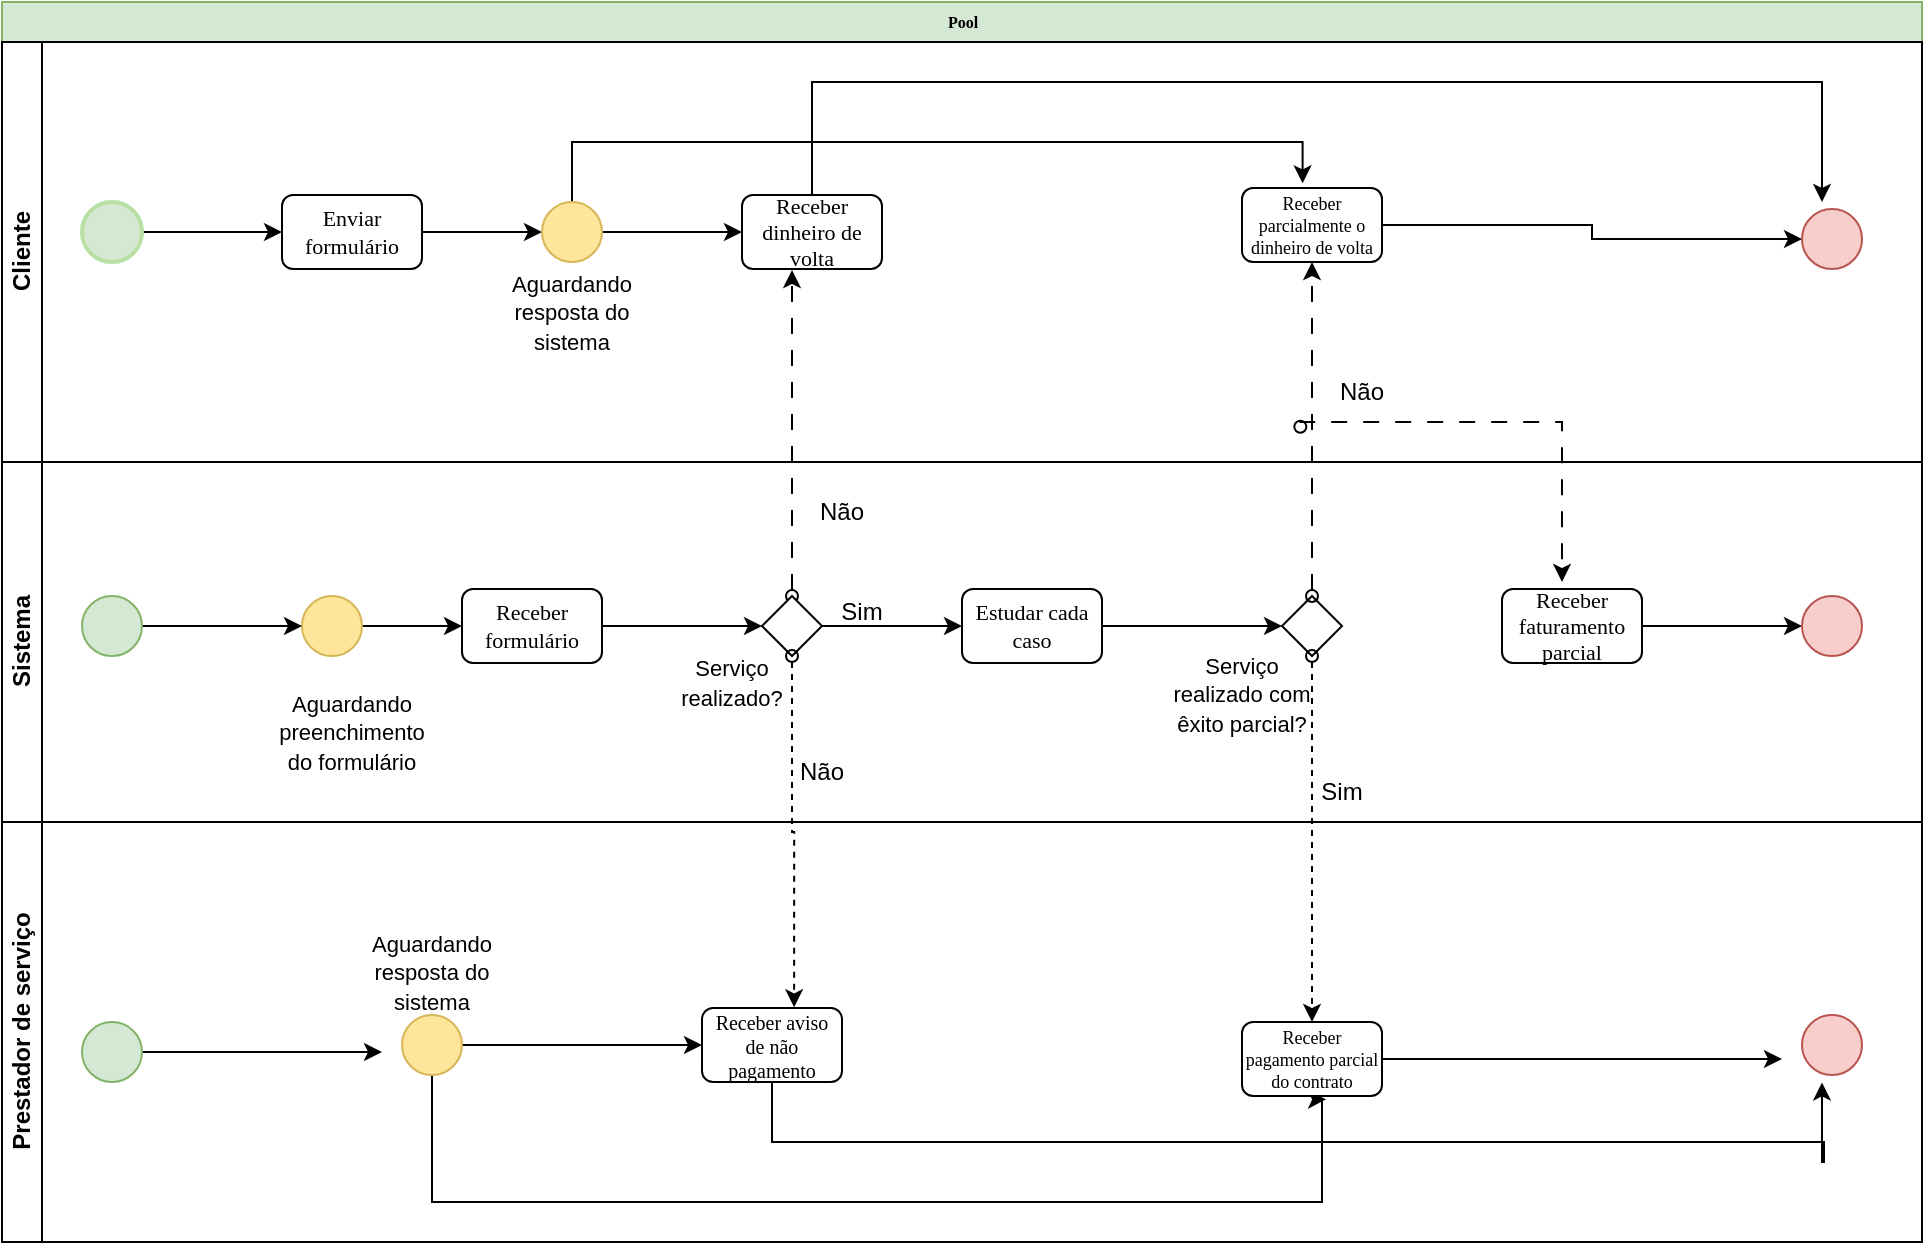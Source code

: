 <mxfile version="24.0.4" type="github">
  <diagram name="Page-1" id="c7488fd3-1785-93aa-aadb-54a6760d102a">
    <mxGraphModel dx="1985" dy="1135" grid="1" gridSize="10" guides="1" tooltips="1" connect="1" arrows="1" fold="1" page="1" pageScale="1" pageWidth="1100" pageHeight="850" background="none" math="0" shadow="0">
      <root>
        <mxCell id="0" />
        <mxCell id="1" parent="0" />
        <mxCell id="2b4e8129b02d487f-1" value="Pool" style="swimlane;html=1;childLayout=stackLayout;horizontal=1;startSize=20;horizontalStack=0;rounded=0;shadow=0;labelBackgroundColor=none;strokeWidth=1;fontFamily=Verdana;fontSize=8;align=center;fillColor=#d5e8d4;strokeColor=#82b366;" parent="1" vertex="1">
          <mxGeometry x="130" y="70" width="960" height="620" as="geometry" />
        </mxCell>
        <mxCell id="2b4e8129b02d487f-2" value="Cliente" style="swimlane;html=1;startSize=20;horizontal=0;" parent="2b4e8129b02d487f-1" vertex="1">
          <mxGeometry y="20" width="960" height="210" as="geometry" />
        </mxCell>
        <mxCell id="Vj-QXggSpmco95REcojG-17" style="edgeStyle=orthogonalEdgeStyle;rounded=0;orthogonalLoop=1;jettySize=auto;html=1;entryX=0;entryY=0.5;entryDx=0;entryDy=0;" edge="1" parent="2b4e8129b02d487f-2" source="2b4e8129b02d487f-7" target="Vj-QXggSpmco95REcojG-15">
          <mxGeometry relative="1" as="geometry" />
        </mxCell>
        <mxCell id="2b4e8129b02d487f-7" value="&lt;font style=&quot;font-size: 11px;&quot;&gt;Enviar formulário&lt;/font&gt;" style="rounded=1;whiteSpace=wrap;html=1;shadow=0;labelBackgroundColor=none;strokeWidth=1;fontFamily=Verdana;fontSize=8;align=center;" parent="2b4e8129b02d487f-2" vertex="1">
          <mxGeometry x="140" y="76.5" width="70" height="37" as="geometry" />
        </mxCell>
        <mxCell id="Vj-QXggSpmco95REcojG-16" style="edgeStyle=orthogonalEdgeStyle;rounded=0;orthogonalLoop=1;jettySize=auto;html=1;entryX=0;entryY=0.5;entryDx=0;entryDy=0;" edge="1" parent="2b4e8129b02d487f-2" source="2b4e8129b02d487f-8" target="2b4e8129b02d487f-7">
          <mxGeometry relative="1" as="geometry" />
        </mxCell>
        <mxCell id="2b4e8129b02d487f-8" value="" style="ellipse;whiteSpace=wrap;html=1;rounded=0;shadow=0;labelBackgroundColor=none;strokeWidth=2;fontFamily=Verdana;fontSize=8;align=center;fillColor=#d5e8d4;strokeColor=#B9E0A5;" parent="2b4e8129b02d487f-2" vertex="1">
          <mxGeometry x="40" y="80" width="30" height="30" as="geometry" />
        </mxCell>
        <mxCell id="Vj-QXggSpmco95REcojG-36" style="edgeStyle=orthogonalEdgeStyle;rounded=0;orthogonalLoop=1;jettySize=auto;html=1;" edge="1" parent="2b4e8129b02d487f-2" source="2b4e8129b02d487f-9">
          <mxGeometry relative="1" as="geometry">
            <mxPoint x="910" y="80.0" as="targetPoint" />
            <Array as="points">
              <mxPoint x="405" y="20" />
              <mxPoint x="910" y="20" />
            </Array>
          </mxGeometry>
        </mxCell>
        <mxCell id="2b4e8129b02d487f-9" value="&lt;font style=&quot;font-size: 11px;&quot;&gt;Receber dinheiro de volta&lt;/font&gt;" style="rounded=1;whiteSpace=wrap;html=1;shadow=0;labelBackgroundColor=none;strokeWidth=1;fontFamily=Verdana;fontSize=8;align=center;" parent="2b4e8129b02d487f-2" vertex="1">
          <mxGeometry x="370" y="76.5" width="70" height="37" as="geometry" />
        </mxCell>
        <mxCell id="Vj-QXggSpmco95REcojG-18" style="edgeStyle=orthogonalEdgeStyle;rounded=0;orthogonalLoop=1;jettySize=auto;html=1;entryX=0;entryY=0.5;entryDx=0;entryDy=0;" edge="1" parent="2b4e8129b02d487f-2" source="Vj-QXggSpmco95REcojG-15" target="2b4e8129b02d487f-9">
          <mxGeometry relative="1" as="geometry" />
        </mxCell>
        <mxCell id="Vj-QXggSpmco95REcojG-68" style="edgeStyle=orthogonalEdgeStyle;rounded=0;orthogonalLoop=1;jettySize=auto;html=1;entryX=0.433;entryY=-0.063;entryDx=0;entryDy=0;entryPerimeter=0;" edge="1" parent="2b4e8129b02d487f-2" source="Vj-QXggSpmco95REcojG-15" target="Vj-QXggSpmco95REcojG-24">
          <mxGeometry relative="1" as="geometry">
            <mxPoint x="650" y="60.0" as="targetPoint" />
            <Array as="points">
              <mxPoint x="285" y="50" />
              <mxPoint x="650" y="50" />
            </Array>
          </mxGeometry>
        </mxCell>
        <mxCell id="Vj-QXggSpmco95REcojG-15" value="" style="ellipse;whiteSpace=wrap;html=1;rounded=0;shadow=0;labelBackgroundColor=none;strokeWidth=1;fontFamily=Verdana;fontSize=8;align=center;fillColor=#FFE599;strokeColor=#d6b656;" vertex="1" parent="2b4e8129b02d487f-2">
          <mxGeometry x="270" y="80" width="30" height="30" as="geometry" />
        </mxCell>
        <mxCell id="Vj-QXggSpmco95REcojG-19" value="&lt;font style=&quot;font-size: 11px;&quot;&gt;Aguardando resposta do sistema&lt;/font&gt;" style="text;html=1;align=center;verticalAlign=middle;whiteSpace=wrap;rounded=0;" vertex="1" parent="2b4e8129b02d487f-2">
          <mxGeometry x="250" y="120" width="70" height="30" as="geometry" />
        </mxCell>
        <mxCell id="Vj-QXggSpmco95REcojG-21" style="edgeStyle=orthogonalEdgeStyle;rounded=0;orthogonalLoop=1;jettySize=auto;html=1;dashed=1;dashPattern=8 8;startArrow=oval;startFill=0;exitX=0.5;exitY=0;exitDx=0;exitDy=0;exitPerimeter=0;" edge="1" parent="2b4e8129b02d487f-2" source="2b4e8129b02d487f-13">
          <mxGeometry relative="1" as="geometry">
            <mxPoint x="395" y="114" as="targetPoint" />
            <mxPoint x="370" y="270.5" as="sourcePoint" />
            <Array as="points">
              <mxPoint x="395" y="114" />
            </Array>
          </mxGeometry>
        </mxCell>
        <mxCell id="Vj-QXggSpmco95REcojG-35" style="edgeStyle=orthogonalEdgeStyle;rounded=0;orthogonalLoop=1;jettySize=auto;html=1;entryX=0;entryY=0.5;entryDx=0;entryDy=0;" edge="1" parent="2b4e8129b02d487f-2" source="Vj-QXggSpmco95REcojG-24" target="Vj-QXggSpmco95REcojG-33">
          <mxGeometry relative="1" as="geometry" />
        </mxCell>
        <mxCell id="Vj-QXggSpmco95REcojG-24" value="&lt;font style=&quot;font-size: 9px;&quot;&gt;Receber parcialmente o dinheiro de volta&lt;/font&gt;" style="rounded=1;whiteSpace=wrap;html=1;shadow=0;labelBackgroundColor=none;strokeWidth=1;fontFamily=Verdana;fontSize=8;align=center;" vertex="1" parent="2b4e8129b02d487f-2">
          <mxGeometry x="620" y="73.0" width="70" height="37" as="geometry" />
        </mxCell>
        <mxCell id="Vj-QXggSpmco95REcojG-33" value="" style="ellipse;whiteSpace=wrap;html=1;rounded=0;shadow=0;labelBackgroundColor=none;strokeWidth=1;fontFamily=Verdana;fontSize=8;align=center;fillColor=#f8cecc;strokeColor=#b85450;" vertex="1" parent="2b4e8129b02d487f-2">
          <mxGeometry x="900" y="83.5" width="30" height="30" as="geometry" />
        </mxCell>
        <mxCell id="2b4e8129b02d487f-3" value="Sistema" style="swimlane;html=1;startSize=20;horizontal=0;" parent="2b4e8129b02d487f-1" vertex="1">
          <mxGeometry y="230" width="960" height="180" as="geometry" />
        </mxCell>
        <mxCell id="2b4e8129b02d487f-12" value="&lt;font style=&quot;font-size: 11px;&quot;&gt;Receber formulário&lt;/font&gt;" style="rounded=1;whiteSpace=wrap;html=1;shadow=0;labelBackgroundColor=none;strokeWidth=1;fontFamily=Verdana;fontSize=8;align=center;" parent="2b4e8129b02d487f-3" vertex="1">
          <mxGeometry x="230" y="63.5" width="70" height="37" as="geometry" />
        </mxCell>
        <mxCell id="Vj-QXggSpmco95REcojG-6" style="edgeStyle=orthogonalEdgeStyle;rounded=0;orthogonalLoop=1;jettySize=auto;html=1;entryX=0;entryY=0.5;entryDx=0;entryDy=0;" edge="1" parent="2b4e8129b02d487f-3" source="2b4e8129b02d487f-13" target="2b4e8129b02d487f-6">
          <mxGeometry relative="1" as="geometry" />
        </mxCell>
        <mxCell id="2b4e8129b02d487f-13" value="" style="strokeWidth=1;html=1;shape=mxgraph.flowchart.decision;whiteSpace=wrap;rounded=1;shadow=0;labelBackgroundColor=none;fontFamily=Verdana;fontSize=8;align=center;" parent="2b4e8129b02d487f-3" vertex="1">
          <mxGeometry x="380" y="67.0" width="30" height="30" as="geometry" />
        </mxCell>
        <mxCell id="Vj-QXggSpmco95REcojG-2" style="edgeStyle=orthogonalEdgeStyle;rounded=0;orthogonalLoop=1;jettySize=auto;html=1;entryX=0;entryY=0.5;entryDx=0;entryDy=0;" edge="1" parent="2b4e8129b02d487f-3" source="2b4e8129b02d487f-5" target="2b4e8129b02d487f-12">
          <mxGeometry relative="1" as="geometry" />
        </mxCell>
        <mxCell id="2b4e8129b02d487f-5" value="" style="ellipse;whiteSpace=wrap;html=1;rounded=0;shadow=0;labelBackgroundColor=none;strokeWidth=1;fontFamily=Verdana;fontSize=8;align=center;fillColor=#FFE599;strokeColor=#d6b656;" parent="2b4e8129b02d487f-3" vertex="1">
          <mxGeometry x="150" y="67" width="30" height="30" as="geometry" />
        </mxCell>
        <mxCell id="Vj-QXggSpmco95REcojG-3" value="&lt;font style=&quot;font-size: 11px;&quot;&gt;Serviço realizado?&lt;/font&gt;" style="text;html=1;align=center;verticalAlign=middle;whiteSpace=wrap;rounded=0;" vertex="1" parent="2b4e8129b02d487f-3">
          <mxGeometry x="330" y="95" width="70" height="30" as="geometry" />
        </mxCell>
        <mxCell id="Vj-QXggSpmco95REcojG-5" style="edgeStyle=orthogonalEdgeStyle;rounded=0;orthogonalLoop=1;jettySize=auto;html=1;entryX=0;entryY=0.5;entryDx=0;entryDy=0;entryPerimeter=0;" edge="1" parent="2b4e8129b02d487f-3" source="2b4e8129b02d487f-12" target="2b4e8129b02d487f-13">
          <mxGeometry relative="1" as="geometry" />
        </mxCell>
        <mxCell id="2b4e8129b02d487f-6" value="&lt;font style=&quot;font-size: 11px;&quot;&gt;Estudar cada caso&lt;/font&gt;" style="rounded=1;whiteSpace=wrap;html=1;shadow=0;labelBackgroundColor=none;strokeWidth=1;fontFamily=Verdana;fontSize=8;align=center;" parent="2b4e8129b02d487f-3" vertex="1">
          <mxGeometry x="480" y="63.5" width="70" height="37" as="geometry" />
        </mxCell>
        <mxCell id="Vj-QXggSpmco95REcojG-32" style="edgeStyle=orthogonalEdgeStyle;rounded=0;orthogonalLoop=1;jettySize=auto;html=1;dashed=1;dashPattern=8 8;startArrow=oval;startFill=0;exitX=-0.014;exitY=1.079;exitDx=0;exitDy=0;exitPerimeter=0;" edge="1" parent="2b4e8129b02d487f-3" source="Vj-QXggSpmco95REcojG-27">
          <mxGeometry relative="1" as="geometry">
            <mxPoint x="780" y="60" as="targetPoint" />
            <Array as="points">
              <mxPoint x="649" y="-20" />
              <mxPoint x="780" y="-20" />
            </Array>
          </mxGeometry>
        </mxCell>
        <mxCell id="Vj-QXggSpmco95REcojG-7" value="" style="strokeWidth=1;html=1;shape=mxgraph.flowchart.decision;whiteSpace=wrap;rounded=1;shadow=0;labelBackgroundColor=none;fontFamily=Verdana;fontSize=8;align=center;" vertex="1" parent="2b4e8129b02d487f-3">
          <mxGeometry x="640" y="67.0" width="30" height="30" as="geometry" />
        </mxCell>
        <mxCell id="Vj-QXggSpmco95REcojG-8" style="edgeStyle=orthogonalEdgeStyle;rounded=0;orthogonalLoop=1;jettySize=auto;html=1;entryX=0;entryY=0.5;entryDx=0;entryDy=0;entryPerimeter=0;" edge="1" parent="2b4e8129b02d487f-3" source="2b4e8129b02d487f-6" target="Vj-QXggSpmco95REcojG-7">
          <mxGeometry relative="1" as="geometry" />
        </mxCell>
        <mxCell id="Vj-QXggSpmco95REcojG-9" value="&lt;font style=&quot;font-size: 11px;&quot;&gt;Serviço realizado com êxito parcial?&lt;/font&gt;" style="text;html=1;align=center;verticalAlign=middle;whiteSpace=wrap;rounded=0;" vertex="1" parent="2b4e8129b02d487f-3">
          <mxGeometry x="580" y="100.5" width="80" height="30" as="geometry" />
        </mxCell>
        <mxCell id="Vj-QXggSpmco95REcojG-14" style="edgeStyle=orthogonalEdgeStyle;rounded=0;orthogonalLoop=1;jettySize=auto;html=1;entryX=0;entryY=0.5;entryDx=0;entryDy=0;" edge="1" parent="2b4e8129b02d487f-3" source="Vj-QXggSpmco95REcojG-11" target="Vj-QXggSpmco95REcojG-10">
          <mxGeometry relative="1" as="geometry">
            <mxPoint x="870" y="82" as="targetPoint" />
          </mxGeometry>
        </mxCell>
        <mxCell id="Vj-QXggSpmco95REcojG-11" value="&lt;font style=&quot;font-size: 11px;&quot;&gt;Receber faturamento parcial&lt;/font&gt;" style="rounded=1;whiteSpace=wrap;html=1;shadow=0;labelBackgroundColor=none;strokeWidth=1;fontFamily=Verdana;fontSize=8;align=center;" vertex="1" parent="2b4e8129b02d487f-3">
          <mxGeometry x="750" y="63.5" width="70" height="37" as="geometry" />
        </mxCell>
        <mxCell id="Vj-QXggSpmco95REcojG-10" value="" style="ellipse;whiteSpace=wrap;html=1;rounded=0;shadow=0;labelBackgroundColor=none;strokeWidth=1;fontFamily=Verdana;fontSize=8;align=center;fillColor=#f8cecc;strokeColor=#b85450;" vertex="1" parent="2b4e8129b02d487f-3">
          <mxGeometry x="900" y="67" width="30" height="30" as="geometry" />
        </mxCell>
        <mxCell id="Vj-QXggSpmco95REcojG-13" style="edgeStyle=orthogonalEdgeStyle;rounded=0;orthogonalLoop=1;jettySize=auto;html=1;entryX=0;entryY=0.5;entryDx=0;entryDy=0;" edge="1" parent="2b4e8129b02d487f-3" source="Vj-QXggSpmco95REcojG-12" target="2b4e8129b02d487f-5">
          <mxGeometry relative="1" as="geometry" />
        </mxCell>
        <mxCell id="Vj-QXggSpmco95REcojG-12" value="" style="ellipse;whiteSpace=wrap;html=1;rounded=0;shadow=0;labelBackgroundColor=none;strokeWidth=1;fontFamily=Verdana;fontSize=8;align=center;fillColor=#d5e8d4;strokeColor=#82b366;" vertex="1" parent="2b4e8129b02d487f-3">
          <mxGeometry x="40" y="67" width="30" height="30" as="geometry" />
        </mxCell>
        <mxCell id="Vj-QXggSpmco95REcojG-22" value="Não" style="text;html=1;align=center;verticalAlign=middle;whiteSpace=wrap;rounded=0;" vertex="1" parent="2b4e8129b02d487f-3">
          <mxGeometry x="390" y="10" width="60" height="30" as="geometry" />
        </mxCell>
        <mxCell id="Vj-QXggSpmco95REcojG-23" value="Sim" style="text;html=1;align=center;verticalAlign=middle;whiteSpace=wrap;rounded=0;" vertex="1" parent="2b4e8129b02d487f-3">
          <mxGeometry x="400" y="60" width="60" height="30" as="geometry" />
        </mxCell>
        <mxCell id="Vj-QXggSpmco95REcojG-27" value="Não" style="text;html=1;align=center;verticalAlign=middle;whiteSpace=wrap;rounded=0;" vertex="1" parent="2b4e8129b02d487f-3">
          <mxGeometry x="650" y="-50" width="60" height="30" as="geometry" />
        </mxCell>
        <mxCell id="Vj-QXggSpmco95REcojG-71" value="Não" style="text;html=1;align=center;verticalAlign=middle;whiteSpace=wrap;rounded=0;" vertex="1" parent="2b4e8129b02d487f-3">
          <mxGeometry x="380" y="140" width="60" height="30" as="geometry" />
        </mxCell>
        <mxCell id="Vj-QXggSpmco95REcojG-75" value="Sim" style="text;html=1;align=center;verticalAlign=middle;whiteSpace=wrap;rounded=0;" vertex="1" parent="2b4e8129b02d487f-3">
          <mxGeometry x="640" y="150" width="60" height="30" as="geometry" />
        </mxCell>
        <mxCell id="Vj-QXggSpmco95REcojG-26" style="edgeStyle=orthogonalEdgeStyle;rounded=0;orthogonalLoop=1;jettySize=auto;html=1;dashed=1;dashPattern=8 8;startArrow=oval;startFill=0;" edge="1" parent="2b4e8129b02d487f-1" source="Vj-QXggSpmco95REcojG-7" target="Vj-QXggSpmco95REcojG-24">
          <mxGeometry relative="1" as="geometry">
            <Array as="points">
              <mxPoint x="655" y="180" />
              <mxPoint x="655" y="180" />
            </Array>
          </mxGeometry>
        </mxCell>
        <mxCell id="Vj-QXggSpmco95REcojG-70" style="edgeStyle=orthogonalEdgeStyle;rounded=0;orthogonalLoop=1;jettySize=auto;html=1;entryX=0.658;entryY=-0.01;entryDx=0;entryDy=0;entryPerimeter=0;dashed=1;startArrow=oval;startFill=0;" edge="1" parent="2b4e8129b02d487f-1" source="2b4e8129b02d487f-13" target="Vj-QXggSpmco95REcojG-41">
          <mxGeometry relative="1" as="geometry" />
        </mxCell>
        <mxCell id="Vj-QXggSpmco95REcojG-73" style="edgeStyle=orthogonalEdgeStyle;rounded=0;orthogonalLoop=1;jettySize=auto;html=1;entryX=0.5;entryY=0;entryDx=0;entryDy=0;dashed=1;startArrow=oval;startFill=0;" edge="1" parent="2b4e8129b02d487f-1" source="Vj-QXggSpmco95REcojG-7" target="Vj-QXggSpmco95REcojG-66">
          <mxGeometry relative="1" as="geometry" />
        </mxCell>
        <mxCell id="2b4e8129b02d487f-4" value="Prestador de serviço" style="swimlane;html=1;startSize=20;horizontal=0;" parent="2b4e8129b02d487f-1" vertex="1">
          <mxGeometry y="410" width="960" height="210" as="geometry" />
        </mxCell>
        <mxCell id="Vj-QXggSpmco95REcojG-42" style="edgeStyle=orthogonalEdgeStyle;rounded=0;orthogonalLoop=1;jettySize=auto;html=1;" edge="1" parent="2b4e8129b02d487f-4" source="Vj-QXggSpmco95REcojG-38">
          <mxGeometry relative="1" as="geometry">
            <mxPoint x="190" y="115" as="targetPoint" />
          </mxGeometry>
        </mxCell>
        <mxCell id="Vj-QXggSpmco95REcojG-38" value="" style="ellipse;whiteSpace=wrap;html=1;rounded=0;shadow=0;labelBackgroundColor=none;strokeWidth=1;fontFamily=Verdana;fontSize=8;align=center;fillColor=#d5e8d4;strokeColor=#82b366;" vertex="1" parent="2b4e8129b02d487f-4">
          <mxGeometry x="40" y="100" width="30" height="30" as="geometry" />
        </mxCell>
        <mxCell id="Vj-QXggSpmco95REcojG-43" style="edgeStyle=orthogonalEdgeStyle;rounded=0;orthogonalLoop=1;jettySize=auto;html=1;" edge="1" parent="2b4e8129b02d487f-4" source="Vj-QXggSpmco95REcojG-40" target="Vj-QXggSpmco95REcojG-41">
          <mxGeometry relative="1" as="geometry" />
        </mxCell>
        <mxCell id="Vj-QXggSpmco95REcojG-79" style="edgeStyle=orthogonalEdgeStyle;rounded=0;orthogonalLoop=1;jettySize=auto;html=1;entryX=0.6;entryY=1.045;entryDx=0;entryDy=0;entryPerimeter=0;" edge="1" parent="2b4e8129b02d487f-4" source="Vj-QXggSpmco95REcojG-40" target="Vj-QXggSpmco95REcojG-66">
          <mxGeometry relative="1" as="geometry">
            <mxPoint x="660" y="160" as="targetPoint" />
            <Array as="points">
              <mxPoint x="215" y="190" />
              <mxPoint x="660" y="190" />
              <mxPoint x="660" y="139" />
            </Array>
          </mxGeometry>
        </mxCell>
        <mxCell id="Vj-QXggSpmco95REcojG-40" value="" style="ellipse;whiteSpace=wrap;html=1;rounded=0;shadow=0;labelBackgroundColor=none;strokeWidth=1;fontFamily=Verdana;fontSize=8;align=center;fillColor=#FFE599;strokeColor=#d6b656;" vertex="1" parent="2b4e8129b02d487f-4">
          <mxGeometry x="200" y="96.5" width="30" height="30" as="geometry" />
        </mxCell>
        <mxCell id="Vj-QXggSpmco95REcojG-78" style="edgeStyle=orthogonalEdgeStyle;rounded=0;orthogonalLoop=1;jettySize=auto;html=1;entryX=0.333;entryY=1.124;entryDx=0;entryDy=0;entryPerimeter=0;" edge="1" parent="2b4e8129b02d487f-4" source="Vj-QXggSpmco95REcojG-41" target="Vj-QXggSpmco95REcojG-76">
          <mxGeometry relative="1" as="geometry">
            <mxPoint x="850" y="160" as="targetPoint" />
            <Array as="points">
              <mxPoint x="385" y="160" />
              <mxPoint x="911" y="160" />
              <mxPoint x="911" y="170" />
              <mxPoint x="910" y="170" />
            </Array>
          </mxGeometry>
        </mxCell>
        <mxCell id="Vj-QXggSpmco95REcojG-41" value="&lt;font style=&quot;font-size: 10px;&quot;&gt;Receber aviso de não pagamento&lt;/font&gt;" style="rounded=1;whiteSpace=wrap;html=1;shadow=0;labelBackgroundColor=none;strokeWidth=1;fontFamily=Verdana;fontSize=8;align=center;" vertex="1" parent="2b4e8129b02d487f-4">
          <mxGeometry x="350" y="93" width="70" height="37" as="geometry" />
        </mxCell>
        <mxCell id="Vj-QXggSpmco95REcojG-77" style="edgeStyle=orthogonalEdgeStyle;rounded=0;orthogonalLoop=1;jettySize=auto;html=1;" edge="1" parent="2b4e8129b02d487f-4" source="Vj-QXggSpmco95REcojG-66">
          <mxGeometry relative="1" as="geometry">
            <mxPoint x="890" y="118.5" as="targetPoint" />
          </mxGeometry>
        </mxCell>
        <mxCell id="Vj-QXggSpmco95REcojG-66" value="&lt;font style=&quot;font-size: 9px;&quot;&gt;Receber pagamento parcial do contrato&lt;/font&gt;" style="rounded=1;whiteSpace=wrap;html=1;shadow=0;labelBackgroundColor=none;strokeWidth=1;fontFamily=Verdana;fontSize=8;align=center;" vertex="1" parent="2b4e8129b02d487f-4">
          <mxGeometry x="620" y="100" width="70" height="37" as="geometry" />
        </mxCell>
        <mxCell id="Vj-QXggSpmco95REcojG-1" value="&lt;font style=&quot;font-size: 11px;&quot;&gt;Aguardando resposta do sistema&lt;/font&gt;" style="text;html=1;align=center;verticalAlign=middle;whiteSpace=wrap;rounded=0;" vertex="1" parent="2b4e8129b02d487f-4">
          <mxGeometry x="180" y="60" width="70" height="30" as="geometry" />
        </mxCell>
        <mxCell id="Vj-QXggSpmco95REcojG-76" value="" style="ellipse;whiteSpace=wrap;html=1;rounded=0;shadow=0;labelBackgroundColor=none;strokeWidth=1;fontFamily=Verdana;fontSize=8;align=center;fillColor=#f8cecc;strokeColor=#b85450;" vertex="1" parent="2b4e8129b02d487f-4">
          <mxGeometry x="900" y="96.5" width="30" height="30" as="geometry" />
        </mxCell>
        <mxCell id="Vj-QXggSpmco95REcojG-67" value="&lt;font style=&quot;font-size: 11px;&quot;&gt;Aguardando preenchimento do formulário&lt;/font&gt;" style="text;html=1;align=center;verticalAlign=middle;whiteSpace=wrap;rounded=0;" vertex="1" parent="1">
          <mxGeometry x="270" y="420" width="70" height="30" as="geometry" />
        </mxCell>
      </root>
    </mxGraphModel>
  </diagram>
</mxfile>
